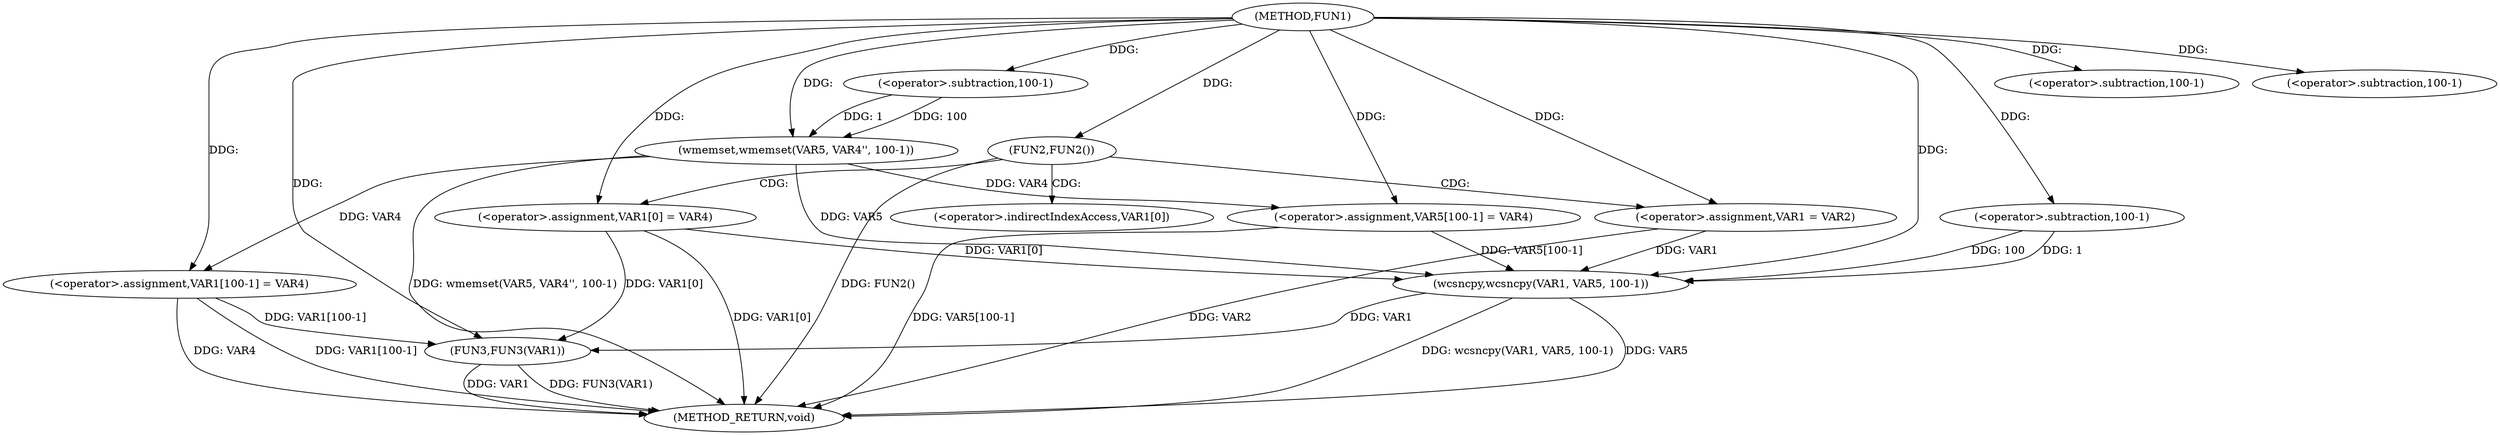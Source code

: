 digraph FUN1 {  
"1000100" [label = "(METHOD,FUN1)" ]
"1000146" [label = "(METHOD_RETURN,void)" ]
"1000106" [label = "(FUN2,FUN2())" ]
"1000108" [label = "(<operator>.assignment,VAR1 = VAR2)" ]
"1000111" [label = "(<operator>.assignment,VAR1[0] = VAR4)" ]
"1000118" [label = "(wmemset,wmemset(VAR5, VAR4'', 100-1))" ]
"1000121" [label = "(<operator>.subtraction,100-1)" ]
"1000124" [label = "(<operator>.assignment,VAR5[100-1] = VAR4)" ]
"1000127" [label = "(<operator>.subtraction,100-1)" ]
"1000131" [label = "(wcsncpy,wcsncpy(VAR1, VAR5, 100-1))" ]
"1000134" [label = "(<operator>.subtraction,100-1)" ]
"1000137" [label = "(<operator>.assignment,VAR1[100-1] = VAR4)" ]
"1000140" [label = "(<operator>.subtraction,100-1)" ]
"1000144" [label = "(FUN3,FUN3(VAR1))" ]
"1000112" [label = "(<operator>.indirectIndexAccess,VAR1[0])" ]
  "1000124" -> "1000146"  [ label = "DDG: VAR5[100-1]"] 
  "1000144" -> "1000146"  [ label = "DDG: FUN3(VAR1)"] 
  "1000118" -> "1000146"  [ label = "DDG: wmemset(VAR5, VAR4'', 100-1)"] 
  "1000108" -> "1000146"  [ label = "DDG: VAR2"] 
  "1000137" -> "1000146"  [ label = "DDG: VAR1[100-1]"] 
  "1000131" -> "1000146"  [ label = "DDG: VAR5"] 
  "1000111" -> "1000146"  [ label = "DDG: VAR1[0]"] 
  "1000137" -> "1000146"  [ label = "DDG: VAR4"] 
  "1000144" -> "1000146"  [ label = "DDG: VAR1"] 
  "1000106" -> "1000146"  [ label = "DDG: FUN2()"] 
  "1000131" -> "1000146"  [ label = "DDG: wcsncpy(VAR1, VAR5, 100-1)"] 
  "1000100" -> "1000106"  [ label = "DDG: "] 
  "1000100" -> "1000108"  [ label = "DDG: "] 
  "1000100" -> "1000111"  [ label = "DDG: "] 
  "1000100" -> "1000118"  [ label = "DDG: "] 
  "1000121" -> "1000118"  [ label = "DDG: 100"] 
  "1000121" -> "1000118"  [ label = "DDG: 1"] 
  "1000100" -> "1000121"  [ label = "DDG: "] 
  "1000118" -> "1000124"  [ label = "DDG: VAR4"] 
  "1000100" -> "1000124"  [ label = "DDG: "] 
  "1000100" -> "1000127"  [ label = "DDG: "] 
  "1000111" -> "1000131"  [ label = "DDG: VAR1[0]"] 
  "1000108" -> "1000131"  [ label = "DDG: VAR1"] 
  "1000100" -> "1000131"  [ label = "DDG: "] 
  "1000124" -> "1000131"  [ label = "DDG: VAR5[100-1]"] 
  "1000118" -> "1000131"  [ label = "DDG: VAR5"] 
  "1000134" -> "1000131"  [ label = "DDG: 100"] 
  "1000134" -> "1000131"  [ label = "DDG: 1"] 
  "1000100" -> "1000134"  [ label = "DDG: "] 
  "1000100" -> "1000137"  [ label = "DDG: "] 
  "1000118" -> "1000137"  [ label = "DDG: VAR4"] 
  "1000100" -> "1000140"  [ label = "DDG: "] 
  "1000131" -> "1000144"  [ label = "DDG: VAR1"] 
  "1000111" -> "1000144"  [ label = "DDG: VAR1[0]"] 
  "1000137" -> "1000144"  [ label = "DDG: VAR1[100-1]"] 
  "1000100" -> "1000144"  [ label = "DDG: "] 
  "1000106" -> "1000112"  [ label = "CDG: "] 
  "1000106" -> "1000108"  [ label = "CDG: "] 
  "1000106" -> "1000111"  [ label = "CDG: "] 
}
